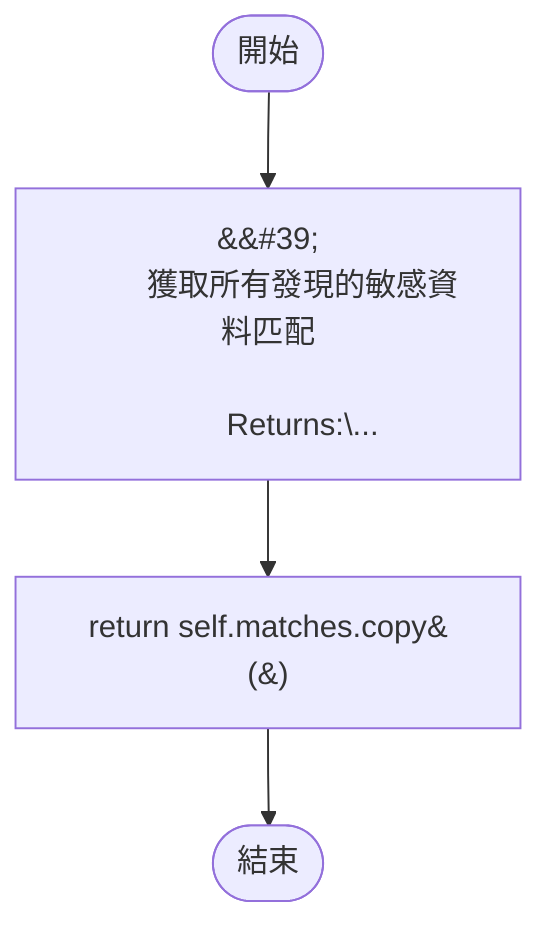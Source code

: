 flowchart TB
    n1([開始])
    n2([結束])
    n3[&amp;&#35;39;\n        獲取所有發現的敏感資料匹配\n\n        Returns:\...]
    n4[return self.matches.copy&#40;&#41;]
    n1 --> n3
    n3 --> n4
    n4 --> n2